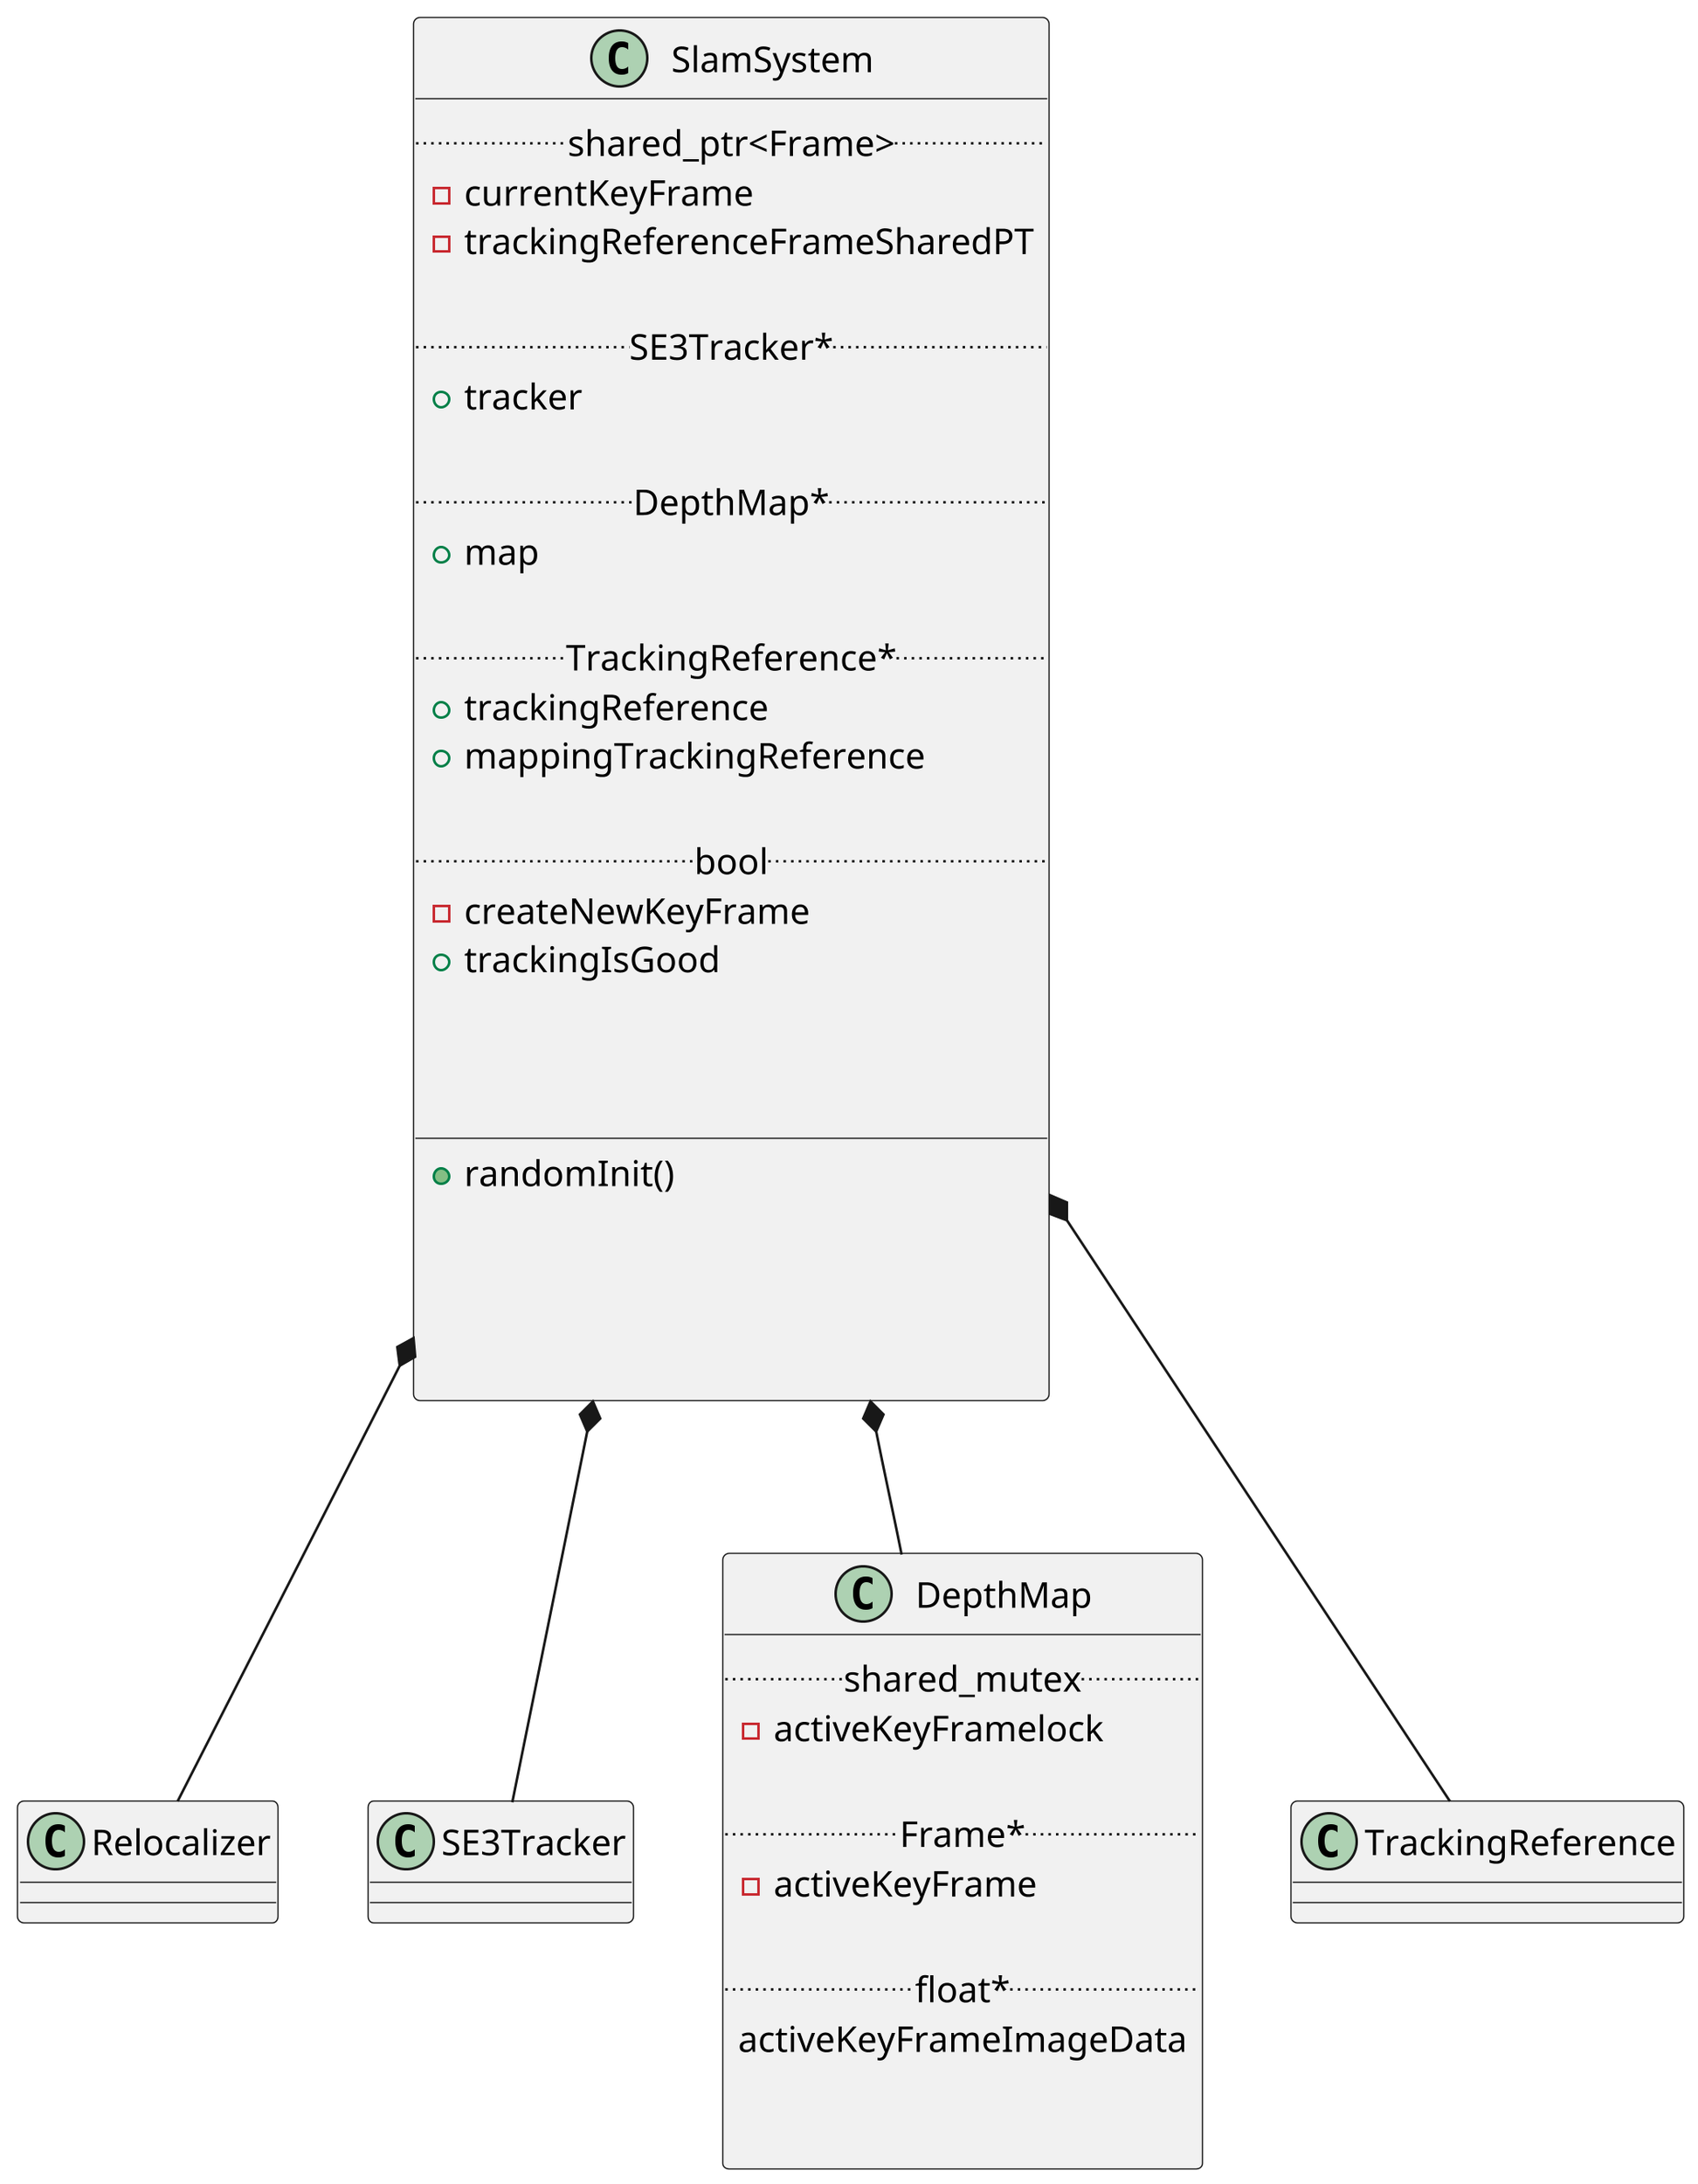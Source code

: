 @startuml
    skinparam dpi 300

    class SlamSystem {
        .. shared_ptr<Frame> ..
        - currentKeyFrame
        - trackingReferenceFrameSharedPT

        .. SE3Tracker* ..
        + tracker

        .. DepthMap* ..
        + map

        .. TrackingReference* ..
        + trackingReference
        + mappingTrackingReference

        .. bool ..
        - createNewKeyFrame
        + trackingIsGood



        __
        + randomInit()




}


class Relocalizer {

}

class SE3Tracker {

}

class DepthMap {
      .. shared_mutex ..
      - activeKeyFramelock

      .. Frame* ..
      - activeKeyFrame

      .. float* ..
      activeKeyFrameImageData


}

class TrackingReference {

}


SlamSystem *-- Relocalizer
SlamSystem *-- SE3Tracker
SlamSystem *-- DepthMap
SlamSystem *-- TrackingReference

@enduml
